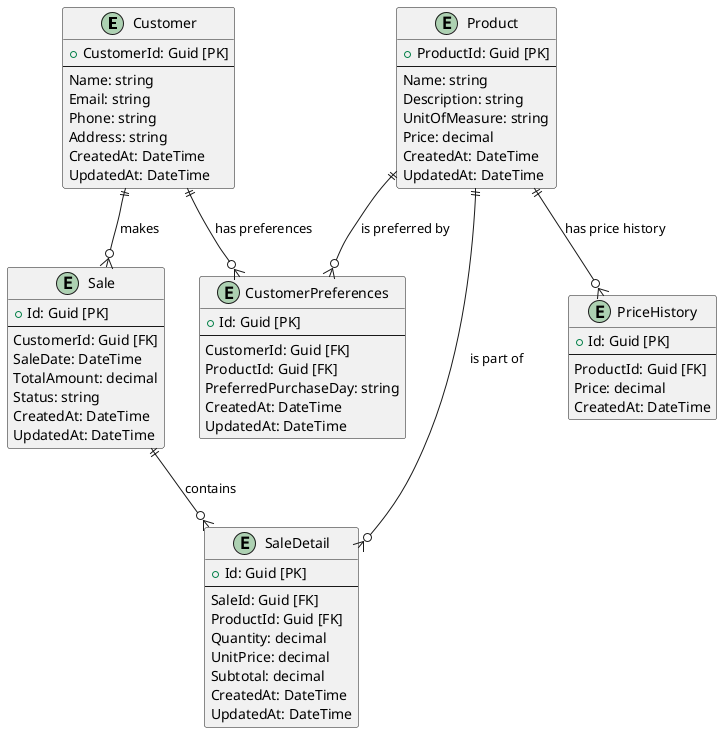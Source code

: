@startuml
entity Customer {
    + CustomerId: Guid [PK]
    --
    Name: string
    Email: string
    Phone: string
    Address: string
    CreatedAt: DateTime
    UpdatedAt: DateTime
}

entity Product {
    + ProductId: Guid [PK]
    --
    Name: string
    Description: string
    UnitOfMeasure: string
    Price: decimal
    CreatedAt: DateTime
    UpdatedAt: DateTime
}

entity Sale {
    + Id: Guid [PK]
    --
    CustomerId: Guid [FK]
    SaleDate: DateTime
    TotalAmount: decimal
    Status: string
    CreatedAt: DateTime
    UpdatedAt: DateTime
}

entity SaleDetail {
    + Id: Guid [PK]
    --
    SaleId: Guid [FK]
    ProductId: Guid [FK]
    Quantity: decimal
    UnitPrice: decimal
    Subtotal: decimal
    CreatedAt: DateTime
    UpdatedAt: DateTime
}

entity PriceHistory {
    + Id: Guid [PK]
    --
    ProductId: Guid [FK]
    Price: decimal
    CreatedAt: DateTime
}

entity CustomerPreferences {
    + Id: Guid [PK]
    --
    CustomerId: Guid [FK]
    ProductId: Guid [FK]
    PreferredPurchaseDay: string
    CreatedAt: DateTime
    UpdatedAt: DateTime
}

Customer ||--o{ Sale : "makes"
Sale ||--o{ SaleDetail : "contains"
Product ||--o{ SaleDetail : "is part of"
Product ||--o{ PriceHistory : "has price history"
Customer ||--o{ CustomerPreferences : "has preferences"
Product ||--o{ CustomerPreferences : "is preferred by"
@enduml
